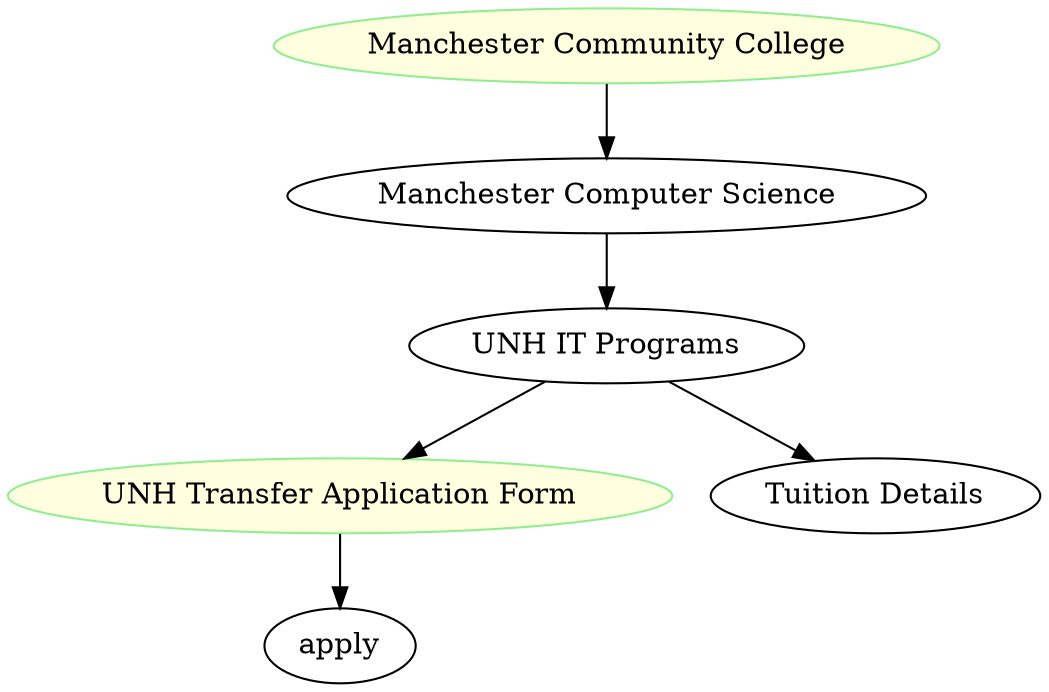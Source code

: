 digraph G { 
    
      
     from_mcc [label="Manchester Community College" URL="/transfer_college?college=mcc" color=lightgreen fillcolor=lightyellow style=filled] 

unh_programs [label="UNH IT Programs" URL="https://manchester.unh.edu/academics/degree-programs/information-technology?utm_source=google&utm_medium=txtad&utm_campaign=msit"] 
  
mcc_computer_science [label="Manchester Computer Science"] 

from_mcc->mcc_computer_science
mcc_computer_science->unh_programs

unh [label="UNH Transfer Application Form" URL="https://manchester.unh.edu/" color=lightgreen fillcolor=lightyellow style=filled] 
cost_tution[label="Tuition Details"]
unh_programs ->cost_tution
unh_programs -> unh
unh->apply
 
   
} 